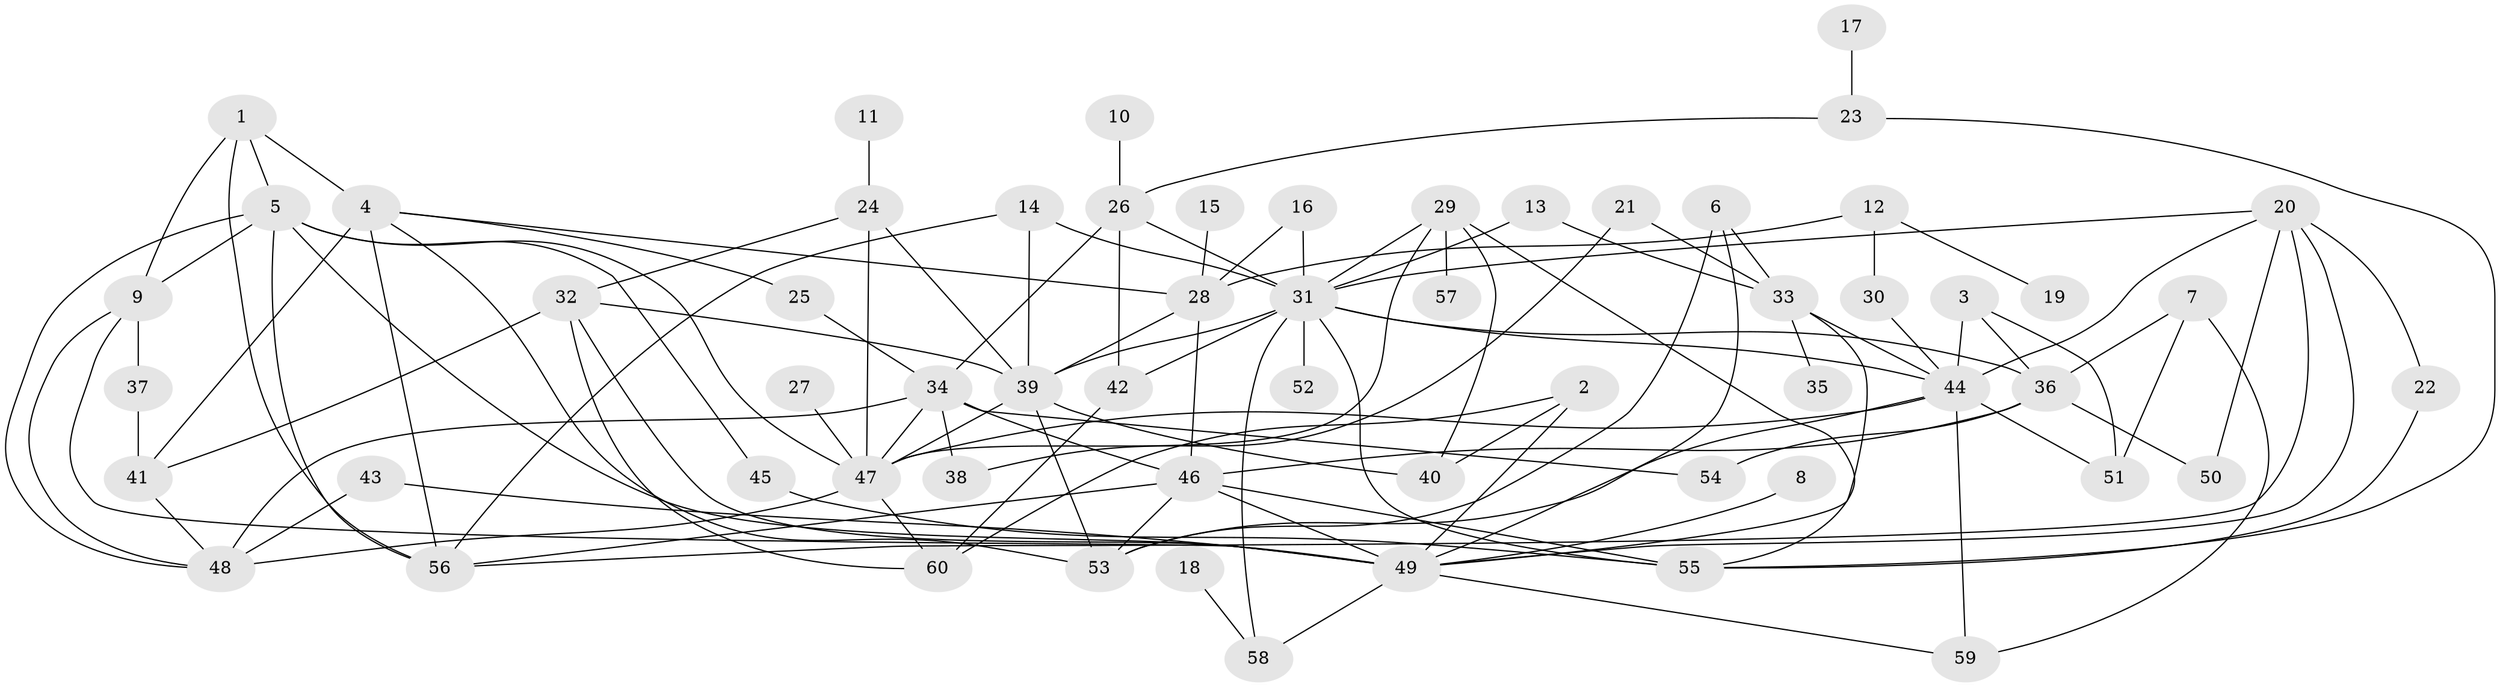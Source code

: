 // original degree distribution, {8: 0.03333333333333333, 6: 0.058333333333333334, 4: 0.13333333333333333, 3: 0.20833333333333334, 5: 0.06666666666666667, 2: 0.35833333333333334, 1: 0.14166666666666666}
// Generated by graph-tools (version 1.1) at 2025/49/03/09/25 03:49:17]
// undirected, 60 vertices, 116 edges
graph export_dot {
graph [start="1"]
  node [color=gray90,style=filled];
  1;
  2;
  3;
  4;
  5;
  6;
  7;
  8;
  9;
  10;
  11;
  12;
  13;
  14;
  15;
  16;
  17;
  18;
  19;
  20;
  21;
  22;
  23;
  24;
  25;
  26;
  27;
  28;
  29;
  30;
  31;
  32;
  33;
  34;
  35;
  36;
  37;
  38;
  39;
  40;
  41;
  42;
  43;
  44;
  45;
  46;
  47;
  48;
  49;
  50;
  51;
  52;
  53;
  54;
  55;
  56;
  57;
  58;
  59;
  60;
  1 -- 4 [weight=1.0];
  1 -- 5 [weight=1.0];
  1 -- 9 [weight=1.0];
  1 -- 56 [weight=1.0];
  2 -- 40 [weight=1.0];
  2 -- 49 [weight=1.0];
  2 -- 60 [weight=1.0];
  3 -- 36 [weight=1.0];
  3 -- 44 [weight=1.0];
  3 -- 51 [weight=1.0];
  4 -- 25 [weight=1.0];
  4 -- 28 [weight=1.0];
  4 -- 41 [weight=1.0];
  4 -- 53 [weight=1.0];
  4 -- 56 [weight=2.0];
  5 -- 9 [weight=1.0];
  5 -- 45 [weight=1.0];
  5 -- 47 [weight=1.0];
  5 -- 48 [weight=1.0];
  5 -- 49 [weight=1.0];
  5 -- 56 [weight=1.0];
  6 -- 33 [weight=1.0];
  6 -- 49 [weight=1.0];
  6 -- 53 [weight=1.0];
  7 -- 36 [weight=1.0];
  7 -- 51 [weight=1.0];
  7 -- 59 [weight=1.0];
  8 -- 49 [weight=1.0];
  9 -- 37 [weight=1.0];
  9 -- 48 [weight=1.0];
  9 -- 49 [weight=1.0];
  10 -- 26 [weight=1.0];
  11 -- 24 [weight=1.0];
  12 -- 19 [weight=1.0];
  12 -- 28 [weight=1.0];
  12 -- 30 [weight=1.0];
  13 -- 31 [weight=1.0];
  13 -- 33 [weight=1.0];
  14 -- 31 [weight=1.0];
  14 -- 39 [weight=1.0];
  14 -- 56 [weight=1.0];
  15 -- 28 [weight=1.0];
  16 -- 28 [weight=1.0];
  16 -- 31 [weight=1.0];
  17 -- 23 [weight=1.0];
  18 -- 58 [weight=1.0];
  20 -- 22 [weight=1.0];
  20 -- 31 [weight=1.0];
  20 -- 44 [weight=1.0];
  20 -- 49 [weight=1.0];
  20 -- 50 [weight=1.0];
  20 -- 56 [weight=1.0];
  21 -- 33 [weight=1.0];
  21 -- 38 [weight=1.0];
  22 -- 55 [weight=1.0];
  23 -- 26 [weight=1.0];
  23 -- 55 [weight=1.0];
  24 -- 32 [weight=1.0];
  24 -- 39 [weight=1.0];
  24 -- 47 [weight=1.0];
  25 -- 34 [weight=1.0];
  26 -- 31 [weight=1.0];
  26 -- 34 [weight=1.0];
  26 -- 42 [weight=1.0];
  27 -- 47 [weight=1.0];
  28 -- 39 [weight=1.0];
  28 -- 46 [weight=1.0];
  29 -- 31 [weight=1.0];
  29 -- 40 [weight=1.0];
  29 -- 47 [weight=1.0];
  29 -- 55 [weight=1.0];
  29 -- 57 [weight=1.0];
  30 -- 44 [weight=1.0];
  31 -- 36 [weight=1.0];
  31 -- 39 [weight=1.0];
  31 -- 42 [weight=1.0];
  31 -- 44 [weight=1.0];
  31 -- 52 [weight=1.0];
  31 -- 55 [weight=1.0];
  31 -- 58 [weight=1.0];
  32 -- 39 [weight=1.0];
  32 -- 41 [weight=1.0];
  32 -- 49 [weight=1.0];
  32 -- 60 [weight=1.0];
  33 -- 35 [weight=1.0];
  33 -- 44 [weight=1.0];
  33 -- 49 [weight=1.0];
  34 -- 38 [weight=1.0];
  34 -- 46 [weight=1.0];
  34 -- 47 [weight=1.0];
  34 -- 48 [weight=1.0];
  34 -- 54 [weight=1.0];
  36 -- 46 [weight=1.0];
  36 -- 50 [weight=1.0];
  36 -- 54 [weight=1.0];
  37 -- 41 [weight=1.0];
  39 -- 40 [weight=1.0];
  39 -- 47 [weight=1.0];
  39 -- 53 [weight=1.0];
  41 -- 48 [weight=1.0];
  42 -- 60 [weight=1.0];
  43 -- 48 [weight=1.0];
  43 -- 49 [weight=1.0];
  44 -- 47 [weight=1.0];
  44 -- 51 [weight=1.0];
  44 -- 53 [weight=1.0];
  44 -- 59 [weight=1.0];
  45 -- 55 [weight=1.0];
  46 -- 49 [weight=1.0];
  46 -- 53 [weight=1.0];
  46 -- 55 [weight=1.0];
  46 -- 56 [weight=1.0];
  47 -- 48 [weight=1.0];
  47 -- 60 [weight=1.0];
  49 -- 58 [weight=1.0];
  49 -- 59 [weight=1.0];
}
